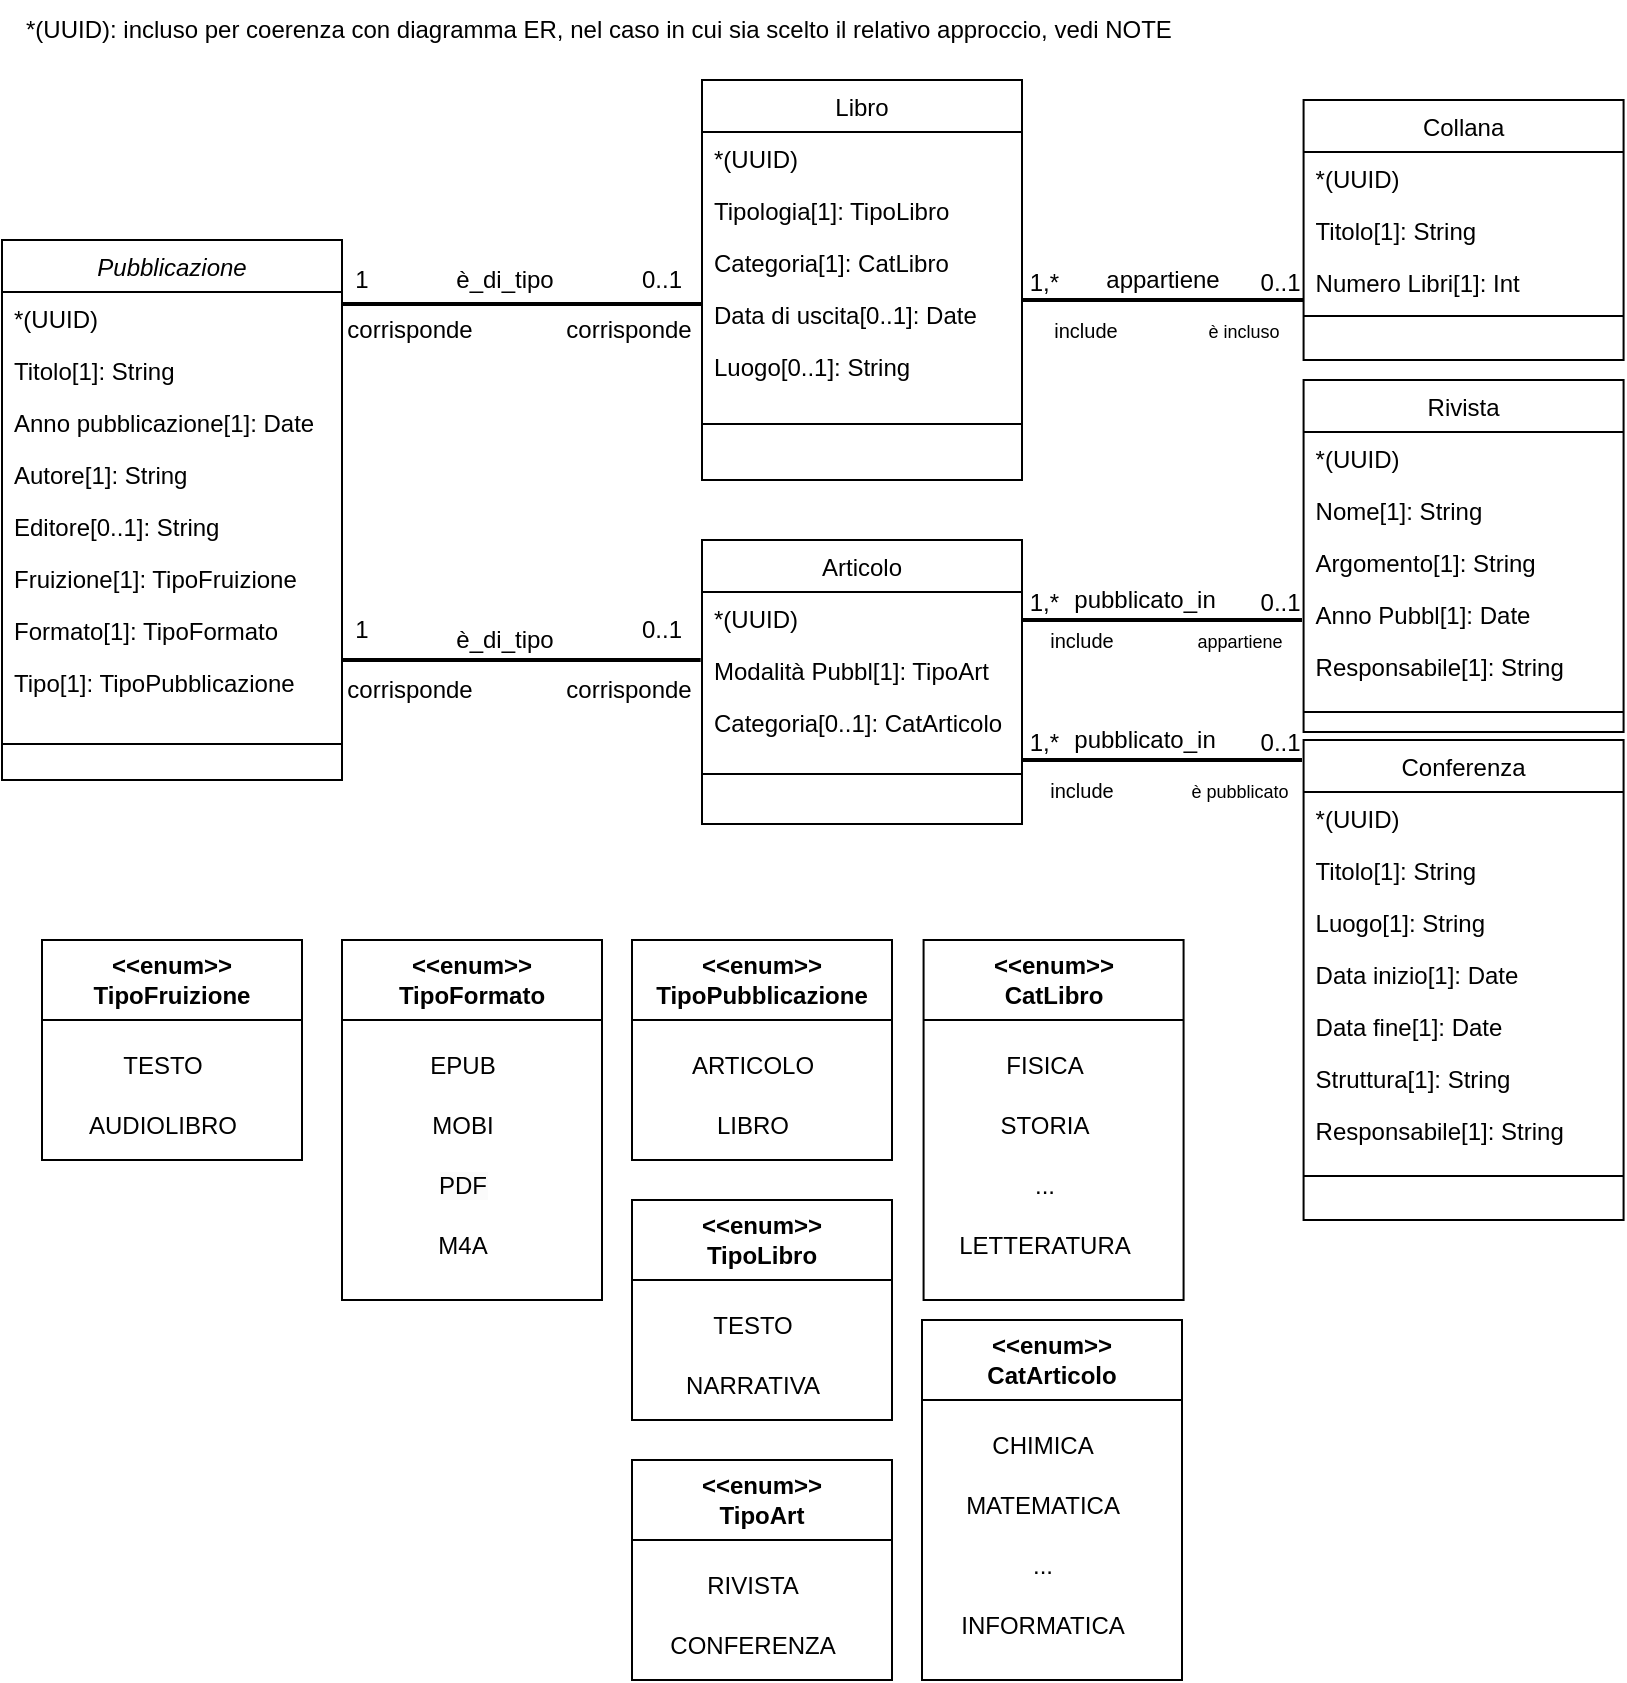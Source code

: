 <mxfile version="26.1.1">
  <diagram id="C5RBs43oDa-KdzZeNtuy" name="Page-1">
    <mxGraphModel dx="941" dy="498" grid="1" gridSize="10" guides="1" tooltips="1" connect="1" arrows="1" fold="1" page="1" pageScale="1" pageWidth="827" pageHeight="1169" math="0" shadow="0">
      <root>
        <mxCell id="WIyWlLk6GJQsqaUBKTNV-0" />
        <mxCell id="WIyWlLk6GJQsqaUBKTNV-1" parent="WIyWlLk6GJQsqaUBKTNV-0" />
        <mxCell id="zkfFHV4jXpPFQw0GAbJ--0" value="Pubblicazione" style="swimlane;fontStyle=2;align=center;verticalAlign=top;childLayout=stackLayout;horizontal=1;startSize=26;horizontalStack=0;resizeParent=1;resizeLast=0;collapsible=1;marginBottom=0;rounded=0;shadow=0;strokeWidth=1;" parent="WIyWlLk6GJQsqaUBKTNV-1" vertex="1">
          <mxGeometry y="130" width="170" height="270" as="geometry">
            <mxRectangle x="230" y="140" width="160" height="26" as="alternateBounds" />
          </mxGeometry>
        </mxCell>
        <mxCell id="WZa0bFDrUxoiRo7PPfeb-75" value="*(UUID)" style="text;align=left;verticalAlign=top;spacingLeft=4;spacingRight=4;overflow=hidden;rotatable=0;points=[[0,0.5],[1,0.5]];portConstraint=eastwest;" vertex="1" parent="zkfFHV4jXpPFQw0GAbJ--0">
          <mxGeometry y="26" width="170" height="26" as="geometry" />
        </mxCell>
        <mxCell id="zkfFHV4jXpPFQw0GAbJ--1" value="Titolo[1]: String" style="text;align=left;verticalAlign=top;spacingLeft=4;spacingRight=4;overflow=hidden;rotatable=0;points=[[0,0.5],[1,0.5]];portConstraint=eastwest;" parent="zkfFHV4jXpPFQw0GAbJ--0" vertex="1">
          <mxGeometry y="52" width="170" height="26" as="geometry" />
        </mxCell>
        <mxCell id="zkfFHV4jXpPFQw0GAbJ--2" value="Anno pubblicazione[1]: Date" style="text;align=left;verticalAlign=top;spacingLeft=4;spacingRight=4;overflow=hidden;rotatable=0;points=[[0,0.5],[1,0.5]];portConstraint=eastwest;rounded=0;shadow=0;html=0;" parent="zkfFHV4jXpPFQw0GAbJ--0" vertex="1">
          <mxGeometry y="78" width="170" height="26" as="geometry" />
        </mxCell>
        <mxCell id="zkfFHV4jXpPFQw0GAbJ--3" value="Autore[1]: String" style="text;align=left;verticalAlign=top;spacingLeft=4;spacingRight=4;overflow=hidden;rotatable=0;points=[[0,0.5],[1,0.5]];portConstraint=eastwest;rounded=0;shadow=0;html=0;" parent="zkfFHV4jXpPFQw0GAbJ--0" vertex="1">
          <mxGeometry y="104" width="170" height="26" as="geometry" />
        </mxCell>
        <mxCell id="WZa0bFDrUxoiRo7PPfeb-5" value="Editore[0..1]: String" style="text;align=left;verticalAlign=top;spacingLeft=4;spacingRight=4;overflow=hidden;rotatable=0;points=[[0,0.5],[1,0.5]];portConstraint=eastwest;rounded=0;shadow=0;html=0;" vertex="1" parent="zkfFHV4jXpPFQw0GAbJ--0">
          <mxGeometry y="130" width="170" height="26" as="geometry" />
        </mxCell>
        <mxCell id="WZa0bFDrUxoiRo7PPfeb-6" value="Fruizione[1]: TipoFruizione" style="text;align=left;verticalAlign=top;spacingLeft=4;spacingRight=4;overflow=hidden;rotatable=0;points=[[0,0.5],[1,0.5]];portConstraint=eastwest;rounded=0;shadow=0;html=0;" vertex="1" parent="zkfFHV4jXpPFQw0GAbJ--0">
          <mxGeometry y="156" width="170" height="26" as="geometry" />
        </mxCell>
        <mxCell id="WZa0bFDrUxoiRo7PPfeb-7" value="Formato[1]: TipoFormato&#xa;" style="text;align=left;verticalAlign=top;spacingLeft=4;spacingRight=4;overflow=hidden;rotatable=0;points=[[0,0.5],[1,0.5]];portConstraint=eastwest;rounded=0;shadow=0;html=0;" vertex="1" parent="zkfFHV4jXpPFQw0GAbJ--0">
          <mxGeometry y="182" width="170" height="26" as="geometry" />
        </mxCell>
        <mxCell id="WZa0bFDrUxoiRo7PPfeb-8" value="Tipo[1]: TipoPubblicazione" style="text;align=left;verticalAlign=top;spacingLeft=4;spacingRight=4;overflow=hidden;rotatable=0;points=[[0,0.5],[1,0.5]];portConstraint=eastwest;rounded=0;shadow=0;html=0;" vertex="1" parent="zkfFHV4jXpPFQw0GAbJ--0">
          <mxGeometry y="208" width="170" height="26" as="geometry" />
        </mxCell>
        <mxCell id="zkfFHV4jXpPFQw0GAbJ--4" value="" style="line;html=1;strokeWidth=1;align=left;verticalAlign=middle;spacingTop=-1;spacingLeft=3;spacingRight=3;rotatable=0;labelPosition=right;points=[];portConstraint=eastwest;" parent="zkfFHV4jXpPFQw0GAbJ--0" vertex="1">
          <mxGeometry y="234" width="170" height="36" as="geometry" />
        </mxCell>
        <mxCell id="zkfFHV4jXpPFQw0GAbJ--17" value="Libro" style="swimlane;fontStyle=0;align=center;verticalAlign=top;childLayout=stackLayout;horizontal=1;startSize=26;horizontalStack=0;resizeParent=1;resizeLast=0;collapsible=1;marginBottom=0;rounded=0;shadow=0;strokeWidth=1;" parent="WIyWlLk6GJQsqaUBKTNV-1" vertex="1">
          <mxGeometry x="350" y="50" width="160" height="200" as="geometry">
            <mxRectangle x="550" y="140" width="160" height="26" as="alternateBounds" />
          </mxGeometry>
        </mxCell>
        <mxCell id="WZa0bFDrUxoiRo7PPfeb-74" value="*(UUID)" style="text;align=left;verticalAlign=top;spacingLeft=4;spacingRight=4;overflow=hidden;rotatable=0;points=[[0,0.5],[1,0.5]];portConstraint=eastwest;" vertex="1" parent="zkfFHV4jXpPFQw0GAbJ--17">
          <mxGeometry y="26" width="160" height="26" as="geometry" />
        </mxCell>
        <mxCell id="zkfFHV4jXpPFQw0GAbJ--18" value="Tipologia[1]: TipoLibro" style="text;align=left;verticalAlign=top;spacingLeft=4;spacingRight=4;overflow=hidden;rotatable=0;points=[[0,0.5],[1,0.5]];portConstraint=eastwest;" parent="zkfFHV4jXpPFQw0GAbJ--17" vertex="1">
          <mxGeometry y="52" width="160" height="26" as="geometry" />
        </mxCell>
        <mxCell id="zkfFHV4jXpPFQw0GAbJ--19" value="Categoria[1]: CatLibro" style="text;align=left;verticalAlign=top;spacingLeft=4;spacingRight=4;overflow=hidden;rotatable=0;points=[[0,0.5],[1,0.5]];portConstraint=eastwest;rounded=0;shadow=0;html=0;" parent="zkfFHV4jXpPFQw0GAbJ--17" vertex="1">
          <mxGeometry y="78" width="160" height="26" as="geometry" />
        </mxCell>
        <mxCell id="zkfFHV4jXpPFQw0GAbJ--20" value="Data di uscita[0..1]: Date" style="text;align=left;verticalAlign=top;spacingLeft=4;spacingRight=4;overflow=hidden;rotatable=0;points=[[0,0.5],[1,0.5]];portConstraint=eastwest;rounded=0;shadow=0;html=0;" parent="zkfFHV4jXpPFQw0GAbJ--17" vertex="1">
          <mxGeometry y="104" width="160" height="26" as="geometry" />
        </mxCell>
        <mxCell id="zkfFHV4jXpPFQw0GAbJ--21" value="Luogo[0..1]: String" style="text;align=left;verticalAlign=top;spacingLeft=4;spacingRight=4;overflow=hidden;rotatable=0;points=[[0,0.5],[1,0.5]];portConstraint=eastwest;rounded=0;shadow=0;html=0;" parent="zkfFHV4jXpPFQw0GAbJ--17" vertex="1">
          <mxGeometry y="130" width="160" height="26" as="geometry" />
        </mxCell>
        <mxCell id="zkfFHV4jXpPFQw0GAbJ--23" value="" style="line;html=1;strokeWidth=1;align=left;verticalAlign=middle;spacingTop=-1;spacingLeft=3;spacingRight=3;rotatable=0;labelPosition=right;points=[];portConstraint=eastwest;" parent="zkfFHV4jXpPFQw0GAbJ--17" vertex="1">
          <mxGeometry y="156" width="160" height="32" as="geometry" />
        </mxCell>
        <mxCell id="WZa0bFDrUxoiRo7PPfeb-10" value="corrisponde" style="text;html=1;resizable=0;points=[];;align=center;verticalAlign=middle;labelBackgroundColor=none;rounded=0;shadow=0;strokeWidth=1;fontSize=12;" vertex="1" connectable="0" parent="WIyWlLk6GJQsqaUBKTNV-1">
          <mxGeometry x="315" y="175" as="geometry">
            <mxPoint x="-2" as="offset" />
          </mxGeometry>
        </mxCell>
        <mxCell id="WZa0bFDrUxoiRo7PPfeb-11" value="corrisponde" style="text;html=1;align=center;verticalAlign=middle;whiteSpace=wrap;rounded=0;" vertex="1" parent="WIyWlLk6GJQsqaUBKTNV-1">
          <mxGeometry x="174" y="160" width="60" height="30" as="geometry" />
        </mxCell>
        <mxCell id="WZa0bFDrUxoiRo7PPfeb-12" value="Collana" style="swimlane;fontStyle=0;align=center;verticalAlign=top;childLayout=stackLayout;horizontal=1;startSize=26;horizontalStack=0;resizeParent=1;resizeLast=0;collapsible=1;marginBottom=0;rounded=0;shadow=0;strokeWidth=1;" vertex="1" parent="WIyWlLk6GJQsqaUBKTNV-1">
          <mxGeometry x="650.79" y="60" width="160" height="130" as="geometry">
            <mxRectangle x="550" y="140" width="160" height="26" as="alternateBounds" />
          </mxGeometry>
        </mxCell>
        <mxCell id="WZa0bFDrUxoiRo7PPfeb-13" value="*(UUID)" style="text;align=left;verticalAlign=top;spacingLeft=4;spacingRight=4;overflow=hidden;rotatable=0;points=[[0,0.5],[1,0.5]];portConstraint=eastwest;" vertex="1" parent="WZa0bFDrUxoiRo7PPfeb-12">
          <mxGeometry y="26" width="160" height="26" as="geometry" />
        </mxCell>
        <mxCell id="WZa0bFDrUxoiRo7PPfeb-14" value="Titolo[1]: String" style="text;align=left;verticalAlign=top;spacingLeft=4;spacingRight=4;overflow=hidden;rotatable=0;points=[[0,0.5],[1,0.5]];portConstraint=eastwest;rounded=0;shadow=0;html=0;" vertex="1" parent="WZa0bFDrUxoiRo7PPfeb-12">
          <mxGeometry y="52" width="160" height="26" as="geometry" />
        </mxCell>
        <mxCell id="WZa0bFDrUxoiRo7PPfeb-15" value="Numero Libri[1]: Int" style="text;align=left;verticalAlign=top;spacingLeft=4;spacingRight=4;overflow=hidden;rotatable=0;points=[[0,0.5],[1,0.5]];portConstraint=eastwest;rounded=0;shadow=0;html=0;" vertex="1" parent="WZa0bFDrUxoiRo7PPfeb-12">
          <mxGeometry y="78" width="160" height="26" as="geometry" />
        </mxCell>
        <mxCell id="WZa0bFDrUxoiRo7PPfeb-18" value="" style="line;html=1;strokeWidth=1;align=left;verticalAlign=middle;spacingTop=-1;spacingLeft=3;spacingRight=3;rotatable=0;labelPosition=right;points=[];portConstraint=eastwest;" vertex="1" parent="WZa0bFDrUxoiRo7PPfeb-12">
          <mxGeometry y="104" width="160" height="8" as="geometry" />
        </mxCell>
        <mxCell id="WZa0bFDrUxoiRo7PPfeb-19" value="1,*" style="resizable=0;align=right;verticalAlign=bottom;labelBackgroundColor=none;fontSize=12;" connectable="0" vertex="1" parent="WIyWlLk6GJQsqaUBKTNV-1">
          <mxGeometry x="530.004" y="160.001" as="geometry" />
        </mxCell>
        <mxCell id="WZa0bFDrUxoiRo7PPfeb-20" value="appartiene" style="text;html=1;resizable=0;points=[];;align=center;verticalAlign=middle;labelBackgroundColor=none;rounded=0;shadow=0;strokeWidth=1;fontSize=12;" vertex="1" connectable="0" parent="WIyWlLk6GJQsqaUBKTNV-1">
          <mxGeometry x="579.997" y="150.001" as="geometry" />
        </mxCell>
        <mxCell id="WZa0bFDrUxoiRo7PPfeb-26" value="" style="endArrow=none;html=1;rounded=0;exitX=1;exitY=0;exitDx=0;exitDy=0;strokeWidth=2;" edge="1" parent="WIyWlLk6GJQsqaUBKTNV-1" source="WZa0bFDrUxoiRo7PPfeb-27">
          <mxGeometry width="50" height="50" relative="1" as="geometry">
            <mxPoint x="652.87" y="161.306" as="sourcePoint" />
            <mxPoint x="510" y="160" as="targetPoint" />
          </mxGeometry>
        </mxCell>
        <mxCell id="WZa0bFDrUxoiRo7PPfeb-27" value="&lt;font style=&quot;font-size: 9px;&quot;&gt;è incluso&lt;/font&gt;" style="text;html=1;align=center;verticalAlign=middle;whiteSpace=wrap;rounded=0;" vertex="1" parent="WIyWlLk6GJQsqaUBKTNV-1">
          <mxGeometry x="590.79" y="160" width="60" height="30" as="geometry" />
        </mxCell>
        <mxCell id="WZa0bFDrUxoiRo7PPfeb-28" value="&lt;font size=&quot;1&quot;&gt;include&lt;/font&gt;" style="text;html=1;align=center;verticalAlign=middle;whiteSpace=wrap;rounded=0;" vertex="1" parent="WIyWlLk6GJQsqaUBKTNV-1">
          <mxGeometry x="512.0" y="160" width="60" height="30" as="geometry" />
        </mxCell>
        <mxCell id="WZa0bFDrUxoiRo7PPfeb-29" value="Articolo" style="swimlane;fontStyle=0;align=center;verticalAlign=top;childLayout=stackLayout;horizontal=1;startSize=26;horizontalStack=0;resizeParent=1;resizeLast=0;collapsible=1;marginBottom=0;rounded=0;shadow=0;strokeWidth=1;" vertex="1" parent="WIyWlLk6GJQsqaUBKTNV-1">
          <mxGeometry x="350" y="280" width="160" height="142" as="geometry">
            <mxRectangle x="550" y="140" width="160" height="26" as="alternateBounds" />
          </mxGeometry>
        </mxCell>
        <mxCell id="WZa0bFDrUxoiRo7PPfeb-73" value="*(UUID)" style="text;align=left;verticalAlign=top;spacingLeft=4;spacingRight=4;overflow=hidden;rotatable=0;points=[[0,0.5],[1,0.5]];portConstraint=eastwest;" vertex="1" parent="WZa0bFDrUxoiRo7PPfeb-29">
          <mxGeometry y="26" width="160" height="26" as="geometry" />
        </mxCell>
        <mxCell id="WZa0bFDrUxoiRo7PPfeb-30" value="Modalità Pubbl[1]: TipoArt" style="text;align=left;verticalAlign=top;spacingLeft=4;spacingRight=4;overflow=hidden;rotatable=0;points=[[0,0.5],[1,0.5]];portConstraint=eastwest;" vertex="1" parent="WZa0bFDrUxoiRo7PPfeb-29">
          <mxGeometry y="52" width="160" height="26" as="geometry" />
        </mxCell>
        <mxCell id="WZa0bFDrUxoiRo7PPfeb-66" value="Categoria[0..1]: CatArticolo" style="text;align=left;verticalAlign=top;spacingLeft=4;spacingRight=4;overflow=hidden;rotatable=0;points=[[0,0.5],[1,0.5]];portConstraint=eastwest;" vertex="1" parent="WZa0bFDrUxoiRo7PPfeb-29">
          <mxGeometry y="78" width="160" height="26" as="geometry" />
        </mxCell>
        <mxCell id="WZa0bFDrUxoiRo7PPfeb-36" value="" style="line;html=1;strokeWidth=1;align=left;verticalAlign=middle;spacingTop=-1;spacingLeft=3;spacingRight=3;rotatable=0;labelPosition=right;points=[];portConstraint=eastwest;" vertex="1" parent="WZa0bFDrUxoiRo7PPfeb-29">
          <mxGeometry y="104" width="160" height="26" as="geometry" />
        </mxCell>
        <mxCell id="WZa0bFDrUxoiRo7PPfeb-40" value="Rivista" style="swimlane;fontStyle=0;align=center;verticalAlign=top;childLayout=stackLayout;horizontal=1;startSize=26;horizontalStack=0;resizeParent=1;resizeLast=0;collapsible=1;marginBottom=0;rounded=0;shadow=0;strokeWidth=1;" vertex="1" parent="WIyWlLk6GJQsqaUBKTNV-1">
          <mxGeometry x="650.79" y="200" width="160" height="176" as="geometry">
            <mxRectangle x="550" y="140" width="160" height="26" as="alternateBounds" />
          </mxGeometry>
        </mxCell>
        <mxCell id="WZa0bFDrUxoiRo7PPfeb-71" value="*(UUID)" style="text;align=left;verticalAlign=top;spacingLeft=4;spacingRight=4;overflow=hidden;rotatable=0;points=[[0,0.5],[1,0.5]];portConstraint=eastwest;" vertex="1" parent="WZa0bFDrUxoiRo7PPfeb-40">
          <mxGeometry y="26" width="160" height="26" as="geometry" />
        </mxCell>
        <mxCell id="WZa0bFDrUxoiRo7PPfeb-41" value="Nome[1]: String" style="text;align=left;verticalAlign=top;spacingLeft=4;spacingRight=4;overflow=hidden;rotatable=0;points=[[0,0.5],[1,0.5]];portConstraint=eastwest;" vertex="1" parent="WZa0bFDrUxoiRo7PPfeb-40">
          <mxGeometry y="52" width="160" height="26" as="geometry" />
        </mxCell>
        <mxCell id="WZa0bFDrUxoiRo7PPfeb-42" value="Argomento[1]: String" style="text;align=left;verticalAlign=top;spacingLeft=4;spacingRight=4;overflow=hidden;rotatable=0;points=[[0,0.5],[1,0.5]];portConstraint=eastwest;rounded=0;shadow=0;html=0;" vertex="1" parent="WZa0bFDrUxoiRo7PPfeb-40">
          <mxGeometry y="78" width="160" height="26" as="geometry" />
        </mxCell>
        <mxCell id="WZa0bFDrUxoiRo7PPfeb-51" value="Anno Pubbl[1]: Date" style="text;align=left;verticalAlign=top;spacingLeft=4;spacingRight=4;overflow=hidden;rotatable=0;points=[[0,0.5],[1,0.5]];portConstraint=eastwest;rounded=0;shadow=0;html=0;" vertex="1" parent="WZa0bFDrUxoiRo7PPfeb-40">
          <mxGeometry y="104" width="160" height="26" as="geometry" />
        </mxCell>
        <mxCell id="WZa0bFDrUxoiRo7PPfeb-43" value="Responsabile[1]: String" style="text;align=left;verticalAlign=top;spacingLeft=4;spacingRight=4;overflow=hidden;rotatable=0;points=[[0,0.5],[1,0.5]];portConstraint=eastwest;rounded=0;shadow=0;html=0;" vertex="1" parent="WZa0bFDrUxoiRo7PPfeb-40">
          <mxGeometry y="130" width="160" height="26" as="geometry" />
        </mxCell>
        <mxCell id="WZa0bFDrUxoiRo7PPfeb-44" value="" style="line;html=1;strokeWidth=1;align=left;verticalAlign=middle;spacingTop=-1;spacingLeft=3;spacingRight=3;rotatable=0;labelPosition=right;points=[];portConstraint=eastwest;" vertex="1" parent="WZa0bFDrUxoiRo7PPfeb-40">
          <mxGeometry y="156" width="160" height="20" as="geometry" />
        </mxCell>
        <mxCell id="WZa0bFDrUxoiRo7PPfeb-46" value="pubblicato_in" style="text;html=1;resizable=0;points=[];;align=center;verticalAlign=middle;labelBackgroundColor=none;rounded=0;shadow=0;strokeWidth=1;fontSize=12;" vertex="1" connectable="0" parent="WIyWlLk6GJQsqaUBKTNV-1">
          <mxGeometry x="570.787" y="310.001" as="geometry" />
        </mxCell>
        <mxCell id="WZa0bFDrUxoiRo7PPfeb-47" value="" style="endArrow=none;html=1;rounded=0;strokeWidth=2;" edge="1" parent="WIyWlLk6GJQsqaUBKTNV-1">
          <mxGeometry width="50" height="50" relative="1" as="geometry">
            <mxPoint x="650" y="320" as="sourcePoint" />
            <mxPoint x="510" y="320" as="targetPoint" />
            <Array as="points" />
          </mxGeometry>
        </mxCell>
        <mxCell id="WZa0bFDrUxoiRo7PPfeb-50" value="" style="endArrow=none;html=1;rounded=0;exitX=-0.009;exitY=0.69;exitDx=0;exitDy=0;strokeWidth=2;exitPerimeter=0;" edge="1" parent="WIyWlLk6GJQsqaUBKTNV-1">
          <mxGeometry width="50" height="50" relative="1" as="geometry">
            <mxPoint x="349.35" y="340.0" as="sourcePoint" />
            <mxPoint x="170" y="340.06" as="targetPoint" />
          </mxGeometry>
        </mxCell>
        <mxCell id="WZa0bFDrUxoiRo7PPfeb-53" value="pubblicato_in" style="text;html=1;resizable=0;points=[];;align=center;verticalAlign=middle;labelBackgroundColor=none;rounded=0;shadow=0;strokeWidth=1;fontSize=12;" vertex="1" connectable="0" parent="WIyWlLk6GJQsqaUBKTNV-1">
          <mxGeometry x="570.787" y="380.001" as="geometry" />
        </mxCell>
        <mxCell id="WZa0bFDrUxoiRo7PPfeb-55" value="" style="endArrow=none;html=1;rounded=0;strokeWidth=2;" edge="1" parent="WIyWlLk6GJQsqaUBKTNV-1">
          <mxGeometry width="50" height="50" relative="1" as="geometry">
            <mxPoint x="650" y="390" as="sourcePoint" />
            <mxPoint x="510" y="390" as="targetPoint" />
            <Array as="points" />
          </mxGeometry>
        </mxCell>
        <mxCell id="WZa0bFDrUxoiRo7PPfeb-56" value="Conferenza" style="swimlane;fontStyle=0;align=center;verticalAlign=top;childLayout=stackLayout;horizontal=1;startSize=26;horizontalStack=0;resizeParent=1;resizeLast=0;collapsible=1;marginBottom=0;rounded=0;shadow=0;strokeWidth=1;" vertex="1" parent="WIyWlLk6GJQsqaUBKTNV-1">
          <mxGeometry x="650.79" y="380" width="160" height="240" as="geometry">
            <mxRectangle x="550" y="140" width="160" height="26" as="alternateBounds" />
          </mxGeometry>
        </mxCell>
        <mxCell id="WZa0bFDrUxoiRo7PPfeb-70" value="*(UUID)" style="text;align=left;verticalAlign=top;spacingLeft=4;spacingRight=4;overflow=hidden;rotatable=0;points=[[0,0.5],[1,0.5]];portConstraint=eastwest;" vertex="1" parent="WZa0bFDrUxoiRo7PPfeb-56">
          <mxGeometry y="26" width="160" height="26" as="geometry" />
        </mxCell>
        <mxCell id="WZa0bFDrUxoiRo7PPfeb-72" value="Titolo[1]: String" style="text;align=left;verticalAlign=top;spacingLeft=4;spacingRight=4;overflow=hidden;rotatable=0;points=[[0,0.5],[1,0.5]];portConstraint=eastwest;" vertex="1" parent="WZa0bFDrUxoiRo7PPfeb-56">
          <mxGeometry y="52" width="160" height="26" as="geometry" />
        </mxCell>
        <mxCell id="WZa0bFDrUxoiRo7PPfeb-57" value="Luogo[1]: String" style="text;align=left;verticalAlign=top;spacingLeft=4;spacingRight=4;overflow=hidden;rotatable=0;points=[[0,0.5],[1,0.5]];portConstraint=eastwest;" vertex="1" parent="WZa0bFDrUxoiRo7PPfeb-56">
          <mxGeometry y="78" width="160" height="26" as="geometry" />
        </mxCell>
        <mxCell id="WZa0bFDrUxoiRo7PPfeb-58" value="Data inizio[1]: Date" style="text;align=left;verticalAlign=top;spacingLeft=4;spacingRight=4;overflow=hidden;rotatable=0;points=[[0,0.5],[1,0.5]];portConstraint=eastwest;rounded=0;shadow=0;html=0;" vertex="1" parent="WZa0bFDrUxoiRo7PPfeb-56">
          <mxGeometry y="104" width="160" height="26" as="geometry" />
        </mxCell>
        <mxCell id="WZa0bFDrUxoiRo7PPfeb-59" value="Data fine[1]: Date" style="text;align=left;verticalAlign=top;spacingLeft=4;spacingRight=4;overflow=hidden;rotatable=0;points=[[0,0.5],[1,0.5]];portConstraint=eastwest;rounded=0;shadow=0;html=0;" vertex="1" parent="WZa0bFDrUxoiRo7PPfeb-56">
          <mxGeometry y="130" width="160" height="26" as="geometry" />
        </mxCell>
        <mxCell id="WZa0bFDrUxoiRo7PPfeb-60" value="Struttura[1]: String" style="text;align=left;verticalAlign=top;spacingLeft=4;spacingRight=4;overflow=hidden;rotatable=0;points=[[0,0.5],[1,0.5]];portConstraint=eastwest;rounded=0;shadow=0;html=0;" vertex="1" parent="WZa0bFDrUxoiRo7PPfeb-56">
          <mxGeometry y="156" width="160" height="26" as="geometry" />
        </mxCell>
        <mxCell id="WZa0bFDrUxoiRo7PPfeb-62" value="Responsabile[1]: String" style="text;align=left;verticalAlign=top;spacingLeft=4;spacingRight=4;overflow=hidden;rotatable=0;points=[[0,0.5],[1,0.5]];portConstraint=eastwest;rounded=0;shadow=0;html=0;" vertex="1" parent="WZa0bFDrUxoiRo7PPfeb-56">
          <mxGeometry y="182" width="160" height="26" as="geometry" />
        </mxCell>
        <mxCell id="WZa0bFDrUxoiRo7PPfeb-61" value="" style="line;html=1;strokeWidth=1;align=left;verticalAlign=middle;spacingTop=-1;spacingLeft=3;spacingRight=3;rotatable=0;labelPosition=right;points=[];portConstraint=eastwest;" vertex="1" parent="WZa0bFDrUxoiRo7PPfeb-56">
          <mxGeometry y="208" width="160" height="20" as="geometry" />
        </mxCell>
        <mxCell id="WZa0bFDrUxoiRo7PPfeb-63" value="è_di_tipo" style="text;html=1;resizable=0;points=[];;align=center;verticalAlign=middle;labelBackgroundColor=none;rounded=0;shadow=0;strokeWidth=1;fontSize=12;" vertex="1" connectable="0" parent="WIyWlLk6GJQsqaUBKTNV-1">
          <mxGeometry x="251.207" y="330.001" as="geometry" />
        </mxCell>
        <mxCell id="WZa0bFDrUxoiRo7PPfeb-64" value="corrisponde" style="text;html=1;align=center;verticalAlign=middle;whiteSpace=wrap;rounded=0;" vertex="1" parent="WIyWlLk6GJQsqaUBKTNV-1">
          <mxGeometry x="174" y="340" width="60" height="30" as="geometry" />
        </mxCell>
        <mxCell id="WZa0bFDrUxoiRo7PPfeb-65" value="corrisponde" style="text;html=1;resizable=0;points=[];;align=center;verticalAlign=middle;labelBackgroundColor=none;rounded=0;shadow=0;strokeWidth=1;fontSize=12;" vertex="1" connectable="0" parent="WIyWlLk6GJQsqaUBKTNV-1">
          <mxGeometry x="315" y="355" as="geometry">
            <mxPoint x="-2" as="offset" />
          </mxGeometry>
        </mxCell>
        <mxCell id="WZa0bFDrUxoiRo7PPfeb-68" value="" style="endArrow=none;html=1;rounded=0;strokeWidth=2;" edge="1" parent="WIyWlLk6GJQsqaUBKTNV-1">
          <mxGeometry width="50" height="50" relative="1" as="geometry">
            <mxPoint x="350" y="162" as="sourcePoint" />
            <mxPoint x="170" y="162" as="targetPoint" />
          </mxGeometry>
        </mxCell>
        <mxCell id="WZa0bFDrUxoiRo7PPfeb-69" value="è_di_tipo" style="text;html=1;resizable=0;points=[];;align=center;verticalAlign=middle;labelBackgroundColor=none;rounded=0;shadow=0;strokeWidth=1;fontSize=12;" vertex="1" connectable="0" parent="WIyWlLk6GJQsqaUBKTNV-1">
          <mxGeometry x="251.207" y="150.001" as="geometry" />
        </mxCell>
        <mxCell id="WZa0bFDrUxoiRo7PPfeb-76" value="*(UUID): incluso per coerenza con diagramma ER, nel caso in cui sia scelto il relativo approccio, vedi NOTE" style="text;html=1;align=left;verticalAlign=middle;whiteSpace=wrap;rounded=0;" vertex="1" parent="WIyWlLk6GJQsqaUBKTNV-1">
          <mxGeometry x="10" y="10" width="680" height="30" as="geometry" />
        </mxCell>
        <mxCell id="WZa0bFDrUxoiRo7PPfeb-77" value="&amp;lt;&amp;lt;enum&amp;gt;&amp;gt;&lt;div&gt;TipoFruizione&lt;/div&gt;" style="swimlane;whiteSpace=wrap;html=1;startSize=40;" vertex="1" parent="WIyWlLk6GJQsqaUBKTNV-1">
          <mxGeometry x="20" y="480" width="130" height="110" as="geometry" />
        </mxCell>
        <mxCell id="WZa0bFDrUxoiRo7PPfeb-78" value="TESTO" style="text;html=1;align=center;verticalAlign=middle;resizable=0;points=[];autosize=1;strokeColor=none;fillColor=none;" vertex="1" parent="WZa0bFDrUxoiRo7PPfeb-77">
          <mxGeometry x="30" y="48" width="60" height="30" as="geometry" />
        </mxCell>
        <mxCell id="WZa0bFDrUxoiRo7PPfeb-80" value="AUDIOLIBRO" style="text;html=1;align=center;verticalAlign=middle;resizable=0;points=[];autosize=1;strokeColor=none;fillColor=none;" vertex="1" parent="WZa0bFDrUxoiRo7PPfeb-77">
          <mxGeometry x="10" y="78" width="100" height="30" as="geometry" />
        </mxCell>
        <mxCell id="WZa0bFDrUxoiRo7PPfeb-81" value="&amp;lt;&amp;lt;enum&amp;gt;&amp;gt;&lt;div&gt;TipoFormato&lt;/div&gt;" style="swimlane;whiteSpace=wrap;html=1;startSize=40;" vertex="1" parent="WIyWlLk6GJQsqaUBKTNV-1">
          <mxGeometry x="170" y="480" width="130" height="180" as="geometry" />
        </mxCell>
        <mxCell id="WZa0bFDrUxoiRo7PPfeb-82" value="EPUB" style="text;html=1;align=center;verticalAlign=middle;resizable=0;points=[];autosize=1;strokeColor=none;fillColor=none;" vertex="1" parent="WZa0bFDrUxoiRo7PPfeb-81">
          <mxGeometry x="30" y="48" width="60" height="30" as="geometry" />
        </mxCell>
        <mxCell id="WZa0bFDrUxoiRo7PPfeb-83" value="MOBI" style="text;html=1;align=center;verticalAlign=middle;resizable=0;points=[];autosize=1;strokeColor=none;fillColor=none;" vertex="1" parent="WZa0bFDrUxoiRo7PPfeb-81">
          <mxGeometry x="35" y="78" width="50" height="30" as="geometry" />
        </mxCell>
        <mxCell id="WZa0bFDrUxoiRo7PPfeb-89" value="&lt;span style=&quot;color: rgb(0, 0, 0); font-family: Helvetica; font-size: 12px; font-style: normal; font-variant-ligatures: normal; font-variant-caps: normal; font-weight: 400; letter-spacing: normal; orphans: 2; text-align: center; text-indent: 0px; text-transform: none; widows: 2; word-spacing: 0px; -webkit-text-stroke-width: 0px; white-space: nowrap; background-color: rgb(251, 251, 251); text-decoration-thickness: initial; text-decoration-style: initial; text-decoration-color: initial; display: inline !important; float: none;&quot;&gt;PDF&lt;/span&gt;" style="text;html=1;align=center;verticalAlign=middle;resizable=0;points=[];autosize=1;strokeColor=none;fillColor=none;" vertex="1" parent="WZa0bFDrUxoiRo7PPfeb-81">
          <mxGeometry x="35" y="108" width="50" height="30" as="geometry" />
        </mxCell>
        <mxCell id="WZa0bFDrUxoiRo7PPfeb-90" value="M4A" style="text;html=1;align=center;verticalAlign=middle;resizable=0;points=[];autosize=1;strokeColor=none;fillColor=none;" vertex="1" parent="WZa0bFDrUxoiRo7PPfeb-81">
          <mxGeometry x="35" y="138" width="50" height="30" as="geometry" />
        </mxCell>
        <mxCell id="WZa0bFDrUxoiRo7PPfeb-84" value="&amp;lt;&amp;lt;enum&amp;gt;&amp;gt;&lt;div&gt;TipoPubblicazione&lt;/div&gt;" style="swimlane;whiteSpace=wrap;html=1;startSize=40;" vertex="1" parent="WIyWlLk6GJQsqaUBKTNV-1">
          <mxGeometry x="315" y="480" width="130" height="110" as="geometry" />
        </mxCell>
        <mxCell id="WZa0bFDrUxoiRo7PPfeb-85" value="ARTICOLO" style="text;html=1;align=center;verticalAlign=middle;resizable=0;points=[];autosize=1;strokeColor=none;fillColor=none;" vertex="1" parent="WZa0bFDrUxoiRo7PPfeb-84">
          <mxGeometry x="20" y="48" width="80" height="30" as="geometry" />
        </mxCell>
        <mxCell id="WZa0bFDrUxoiRo7PPfeb-86" value="LIBRO" style="text;html=1;align=center;verticalAlign=middle;resizable=0;points=[];autosize=1;strokeColor=none;fillColor=none;" vertex="1" parent="WZa0bFDrUxoiRo7PPfeb-84">
          <mxGeometry x="30" y="78" width="60" height="30" as="geometry" />
        </mxCell>
        <mxCell id="WZa0bFDrUxoiRo7PPfeb-91" value="&amp;lt;&amp;lt;enum&amp;gt;&amp;gt;&lt;div&gt;CatLibro&lt;/div&gt;" style="swimlane;whiteSpace=wrap;html=1;startSize=40;" vertex="1" parent="WIyWlLk6GJQsqaUBKTNV-1">
          <mxGeometry x="460.79" y="480" width="130" height="180" as="geometry" />
        </mxCell>
        <mxCell id="WZa0bFDrUxoiRo7PPfeb-92" value="FISICA" style="text;html=1;align=center;verticalAlign=middle;resizable=0;points=[];autosize=1;strokeColor=none;fillColor=none;" vertex="1" parent="WZa0bFDrUxoiRo7PPfeb-91">
          <mxGeometry x="30" y="48" width="60" height="30" as="geometry" />
        </mxCell>
        <mxCell id="WZa0bFDrUxoiRo7PPfeb-93" value="STORIA" style="text;html=1;align=center;verticalAlign=middle;resizable=0;points=[];autosize=1;strokeColor=none;fillColor=none;" vertex="1" parent="WZa0bFDrUxoiRo7PPfeb-91">
          <mxGeometry x="25" y="78" width="70" height="30" as="geometry" />
        </mxCell>
        <mxCell id="WZa0bFDrUxoiRo7PPfeb-94" value="..." style="text;html=1;align=center;verticalAlign=middle;resizable=0;points=[];autosize=1;strokeColor=none;fillColor=none;" vertex="1" parent="WZa0bFDrUxoiRo7PPfeb-91">
          <mxGeometry x="45" y="108" width="30" height="30" as="geometry" />
        </mxCell>
        <mxCell id="WZa0bFDrUxoiRo7PPfeb-95" value="LETTERATURA" style="text;html=1;align=center;verticalAlign=middle;resizable=0;points=[];autosize=1;strokeColor=none;fillColor=none;" vertex="1" parent="WZa0bFDrUxoiRo7PPfeb-91">
          <mxGeometry x="5" y="138" width="110" height="30" as="geometry" />
        </mxCell>
        <mxCell id="WZa0bFDrUxoiRo7PPfeb-96" value="&amp;lt;&amp;lt;enum&amp;gt;&amp;gt;&lt;div&gt;CatArticolo&lt;/div&gt;" style="swimlane;whiteSpace=wrap;html=1;startSize=40;" vertex="1" parent="WIyWlLk6GJQsqaUBKTNV-1">
          <mxGeometry x="460" y="670" width="130" height="180" as="geometry" />
        </mxCell>
        <mxCell id="WZa0bFDrUxoiRo7PPfeb-97" value="CHIMICA" style="text;html=1;align=center;verticalAlign=middle;resizable=0;points=[];autosize=1;strokeColor=none;fillColor=none;" vertex="1" parent="WZa0bFDrUxoiRo7PPfeb-96">
          <mxGeometry x="25" y="48" width="70" height="30" as="geometry" />
        </mxCell>
        <mxCell id="WZa0bFDrUxoiRo7PPfeb-98" value="MATEMATICA" style="text;html=1;align=center;verticalAlign=middle;resizable=0;points=[];autosize=1;strokeColor=none;fillColor=none;" vertex="1" parent="WZa0bFDrUxoiRo7PPfeb-96">
          <mxGeometry x="10" y="78" width="100" height="30" as="geometry" />
        </mxCell>
        <mxCell id="WZa0bFDrUxoiRo7PPfeb-99" value="..." style="text;html=1;align=center;verticalAlign=middle;resizable=0;points=[];autosize=1;strokeColor=none;fillColor=none;" vertex="1" parent="WZa0bFDrUxoiRo7PPfeb-96">
          <mxGeometry x="45" y="108" width="30" height="30" as="geometry" />
        </mxCell>
        <mxCell id="WZa0bFDrUxoiRo7PPfeb-100" value="INFORMATICA" style="text;html=1;align=center;verticalAlign=middle;resizable=0;points=[];autosize=1;strokeColor=none;fillColor=none;" vertex="1" parent="WZa0bFDrUxoiRo7PPfeb-96">
          <mxGeometry x="5" y="138" width="110" height="30" as="geometry" />
        </mxCell>
        <mxCell id="WZa0bFDrUxoiRo7PPfeb-102" value="&amp;lt;&amp;lt;enum&amp;gt;&amp;gt;&lt;div&gt;TipoLibro&lt;/div&gt;" style="swimlane;whiteSpace=wrap;html=1;startSize=40;" vertex="1" parent="WIyWlLk6GJQsqaUBKTNV-1">
          <mxGeometry x="315" y="610" width="130" height="110" as="geometry" />
        </mxCell>
        <mxCell id="WZa0bFDrUxoiRo7PPfeb-103" value="TESTO" style="text;html=1;align=center;verticalAlign=middle;resizable=0;points=[];autosize=1;strokeColor=none;fillColor=none;" vertex="1" parent="WZa0bFDrUxoiRo7PPfeb-102">
          <mxGeometry x="30" y="48" width="60" height="30" as="geometry" />
        </mxCell>
        <mxCell id="WZa0bFDrUxoiRo7PPfeb-104" value="NARRATIVA" style="text;html=1;align=center;verticalAlign=middle;resizable=0;points=[];autosize=1;strokeColor=none;fillColor=none;" vertex="1" parent="WZa0bFDrUxoiRo7PPfeb-102">
          <mxGeometry x="15" y="78" width="90" height="30" as="geometry" />
        </mxCell>
        <mxCell id="WZa0bFDrUxoiRo7PPfeb-105" value="&amp;lt;&amp;lt;enum&amp;gt;&amp;gt;&lt;div&gt;TipoArt&lt;/div&gt;" style="swimlane;whiteSpace=wrap;html=1;startSize=40;" vertex="1" parent="WIyWlLk6GJQsqaUBKTNV-1">
          <mxGeometry x="315" y="740" width="130" height="110" as="geometry" />
        </mxCell>
        <mxCell id="WZa0bFDrUxoiRo7PPfeb-106" value="RIVISTA" style="text;html=1;align=center;verticalAlign=middle;resizable=0;points=[];autosize=1;strokeColor=none;fillColor=none;" vertex="1" parent="WZa0bFDrUxoiRo7PPfeb-105">
          <mxGeometry x="25" y="48" width="70" height="30" as="geometry" />
        </mxCell>
        <mxCell id="WZa0bFDrUxoiRo7PPfeb-107" value="CONFERENZA" style="text;html=1;align=center;verticalAlign=middle;resizable=0;points=[];autosize=1;strokeColor=none;fillColor=none;" vertex="1" parent="WZa0bFDrUxoiRo7PPfeb-105">
          <mxGeometry x="5" y="78" width="110" height="30" as="geometry" />
        </mxCell>
        <mxCell id="WZa0bFDrUxoiRo7PPfeb-108" value="0..1" style="text;html=1;align=center;verticalAlign=middle;whiteSpace=wrap;rounded=0;" vertex="1" parent="WIyWlLk6GJQsqaUBKTNV-1">
          <mxGeometry x="300" y="135" width="60" height="30" as="geometry" />
        </mxCell>
        <mxCell id="WZa0bFDrUxoiRo7PPfeb-109" value="0..1" style="text;html=1;align=center;verticalAlign=middle;whiteSpace=wrap;rounded=0;" vertex="1" parent="WIyWlLk6GJQsqaUBKTNV-1">
          <mxGeometry x="300" y="310" width="60" height="30" as="geometry" />
        </mxCell>
        <mxCell id="WZa0bFDrUxoiRo7PPfeb-110" value="1" style="text;html=1;align=center;verticalAlign=middle;whiteSpace=wrap;rounded=0;" vertex="1" parent="WIyWlLk6GJQsqaUBKTNV-1">
          <mxGeometry x="150" y="135" width="60" height="30" as="geometry" />
        </mxCell>
        <mxCell id="WZa0bFDrUxoiRo7PPfeb-111" value="1" style="text;html=1;align=center;verticalAlign=middle;whiteSpace=wrap;rounded=0;" vertex="1" parent="WIyWlLk6GJQsqaUBKTNV-1">
          <mxGeometry x="150" y="310" width="60" height="30" as="geometry" />
        </mxCell>
        <mxCell id="WZa0bFDrUxoiRo7PPfeb-112" value="0..1" style="resizable=0;align=right;verticalAlign=bottom;labelBackgroundColor=none;fontSize=12;" connectable="0" vertex="1" parent="WIyWlLk6GJQsqaUBKTNV-1">
          <mxGeometry x="650.794" y="160.001" as="geometry" />
        </mxCell>
        <mxCell id="WZa0bFDrUxoiRo7PPfeb-113" value="0..1" style="resizable=0;align=right;verticalAlign=bottom;labelBackgroundColor=none;fontSize=12;" connectable="0" vertex="1" parent="WIyWlLk6GJQsqaUBKTNV-1">
          <mxGeometry x="650.794" y="320.001" as="geometry" />
        </mxCell>
        <mxCell id="WZa0bFDrUxoiRo7PPfeb-114" value="0..1" style="resizable=0;align=right;verticalAlign=bottom;labelBackgroundColor=none;fontSize=12;" connectable="0" vertex="1" parent="WIyWlLk6GJQsqaUBKTNV-1">
          <mxGeometry x="650.794" y="390.001" as="geometry" />
        </mxCell>
        <mxCell id="WZa0bFDrUxoiRo7PPfeb-115" value="1,*" style="resizable=0;align=right;verticalAlign=bottom;labelBackgroundColor=none;fontSize=12;" connectable="0" vertex="1" parent="WIyWlLk6GJQsqaUBKTNV-1">
          <mxGeometry x="530.004" y="320.001" as="geometry" />
        </mxCell>
        <mxCell id="WZa0bFDrUxoiRo7PPfeb-116" value="1,*" style="resizable=0;align=right;verticalAlign=bottom;labelBackgroundColor=none;fontSize=12;" connectable="0" vertex="1" parent="WIyWlLk6GJQsqaUBKTNV-1">
          <mxGeometry x="530.004" y="390.001" as="geometry" />
        </mxCell>
        <mxCell id="WZa0bFDrUxoiRo7PPfeb-119" value="&lt;font style=&quot;font-size: 9px;&quot;&gt;appartiene&lt;/font&gt;" style="text;html=1;align=center;verticalAlign=middle;whiteSpace=wrap;rounded=0;" vertex="1" parent="WIyWlLk6GJQsqaUBKTNV-1">
          <mxGeometry x="588.79" y="315" width="60" height="30" as="geometry" />
        </mxCell>
        <mxCell id="WZa0bFDrUxoiRo7PPfeb-120" value="&lt;font size=&quot;1&quot;&gt;include&lt;/font&gt;" style="text;html=1;align=center;verticalAlign=middle;whiteSpace=wrap;rounded=0;" vertex="1" parent="WIyWlLk6GJQsqaUBKTNV-1">
          <mxGeometry x="510" y="315" width="60" height="30" as="geometry" />
        </mxCell>
        <mxCell id="WZa0bFDrUxoiRo7PPfeb-122" value="&lt;font style=&quot;font-size: 9px;&quot;&gt;è pubblicato&lt;/font&gt;" style="text;html=1;align=center;verticalAlign=middle;whiteSpace=wrap;rounded=0;" vertex="1" parent="WIyWlLk6GJQsqaUBKTNV-1">
          <mxGeometry x="588.79" y="390" width="60" height="30" as="geometry" />
        </mxCell>
        <mxCell id="WZa0bFDrUxoiRo7PPfeb-123" value="&lt;font size=&quot;1&quot;&gt;include&lt;/font&gt;" style="text;html=1;align=center;verticalAlign=middle;whiteSpace=wrap;rounded=0;" vertex="1" parent="WIyWlLk6GJQsqaUBKTNV-1">
          <mxGeometry x="510" y="390" width="60" height="30" as="geometry" />
        </mxCell>
      </root>
    </mxGraphModel>
  </diagram>
</mxfile>
